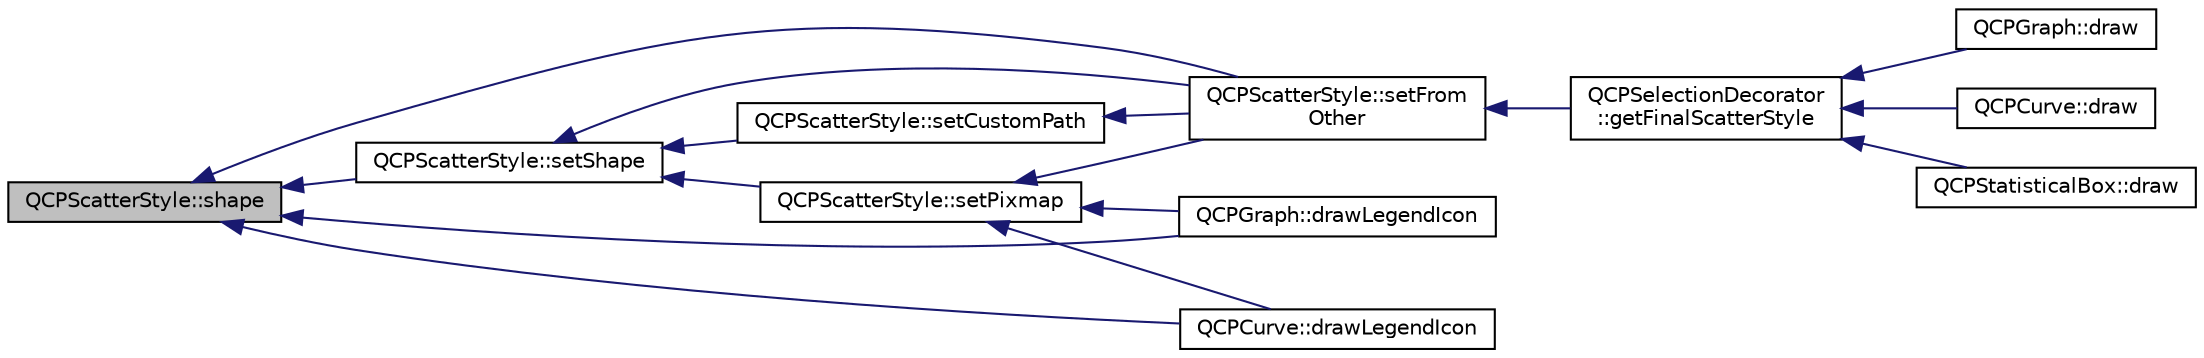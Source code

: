digraph "QCPScatterStyle::shape"
{
  edge [fontname="Helvetica",fontsize="10",labelfontname="Helvetica",labelfontsize="10"];
  node [fontname="Helvetica",fontsize="10",shape=record];
  rankdir="LR";
  Node169 [label="QCPScatterStyle::shape",height=0.2,width=0.4,color="black", fillcolor="grey75", style="filled", fontcolor="black"];
  Node169 -> Node170 [dir="back",color="midnightblue",fontsize="10",style="solid",fontname="Helvetica"];
  Node170 [label="QCPScatterStyle::setFrom\lOther",height=0.2,width=0.4,color="black", fillcolor="white", style="filled",URL="$class_q_c_p_scatter_style.html#a7d59ba8864914f765817841089e436f1"];
  Node170 -> Node171 [dir="back",color="midnightblue",fontsize="10",style="solid",fontname="Helvetica"];
  Node171 [label="QCPSelectionDecorator\l::getFinalScatterStyle",height=0.2,width=0.4,color="black", fillcolor="white", style="filled",URL="$class_q_c_p_selection_decorator.html#a1277b373248896bc70e8cc1de96da9fa"];
  Node171 -> Node172 [dir="back",color="midnightblue",fontsize="10",style="solid",fontname="Helvetica"];
  Node172 [label="QCPGraph::draw",height=0.2,width=0.4,color="black", fillcolor="white", style="filled",URL="$class_q_c_p_graph.html#a2b0849598f06e834b43ce18cd13bcdc3"];
  Node171 -> Node173 [dir="back",color="midnightblue",fontsize="10",style="solid",fontname="Helvetica"];
  Node173 [label="QCPCurve::draw",height=0.2,width=0.4,color="black", fillcolor="white", style="filled",URL="$class_q_c_p_curve.html#ac199d41d23865cd68bd7b598308a4433"];
  Node171 -> Node174 [dir="back",color="midnightblue",fontsize="10",style="solid",fontname="Helvetica"];
  Node174 [label="QCPStatisticalBox::draw",height=0.2,width=0.4,color="black", fillcolor="white", style="filled",URL="$class_q_c_p_statistical_box.html#afcff35fa79728cfe10e80e0702014fea"];
  Node169 -> Node175 [dir="back",color="midnightblue",fontsize="10",style="solid",fontname="Helvetica"];
  Node175 [label="QCPScatterStyle::setShape",height=0.2,width=0.4,color="black", fillcolor="white", style="filled",URL="$class_q_c_p_scatter_style.html#a7c641c4d4c6d29cb705d3887cfce91c1"];
  Node175 -> Node170 [dir="back",color="midnightblue",fontsize="10",style="solid",fontname="Helvetica"];
  Node175 -> Node176 [dir="back",color="midnightblue",fontsize="10",style="solid",fontname="Helvetica"];
  Node176 [label="QCPScatterStyle::setPixmap",height=0.2,width=0.4,color="black", fillcolor="white", style="filled",URL="$class_q_c_p_scatter_style.html#a5fb611d46acfac520d7b89a1c71d9246"];
  Node176 -> Node170 [dir="back",color="midnightblue",fontsize="10",style="solid",fontname="Helvetica"];
  Node176 -> Node177 [dir="back",color="midnightblue",fontsize="10",style="solid",fontname="Helvetica"];
  Node177 [label="QCPGraph::drawLegendIcon",height=0.2,width=0.4,color="black", fillcolor="white", style="filled",URL="$class_q_c_p_graph.html#a6efbab06c400bdb15e28b2d0a4ecc18a"];
  Node176 -> Node178 [dir="back",color="midnightblue",fontsize="10",style="solid",fontname="Helvetica"];
  Node178 [label="QCPCurve::drawLegendIcon",height=0.2,width=0.4,color="black", fillcolor="white", style="filled",URL="$class_q_c_p_curve.html#aac6e94afbce4002d2cd7793250154e84"];
  Node175 -> Node179 [dir="back",color="midnightblue",fontsize="10",style="solid",fontname="Helvetica"];
  Node179 [label="QCPScatterStyle::setCustomPath",height=0.2,width=0.4,color="black", fillcolor="white", style="filled",URL="$class_q_c_p_scatter_style.html#a96a3e949f90b2afe5677ca9412a12a1e"];
  Node179 -> Node170 [dir="back",color="midnightblue",fontsize="10",style="solid",fontname="Helvetica"];
  Node169 -> Node177 [dir="back",color="midnightblue",fontsize="10",style="solid",fontname="Helvetica"];
  Node169 -> Node178 [dir="back",color="midnightblue",fontsize="10",style="solid",fontname="Helvetica"];
}
